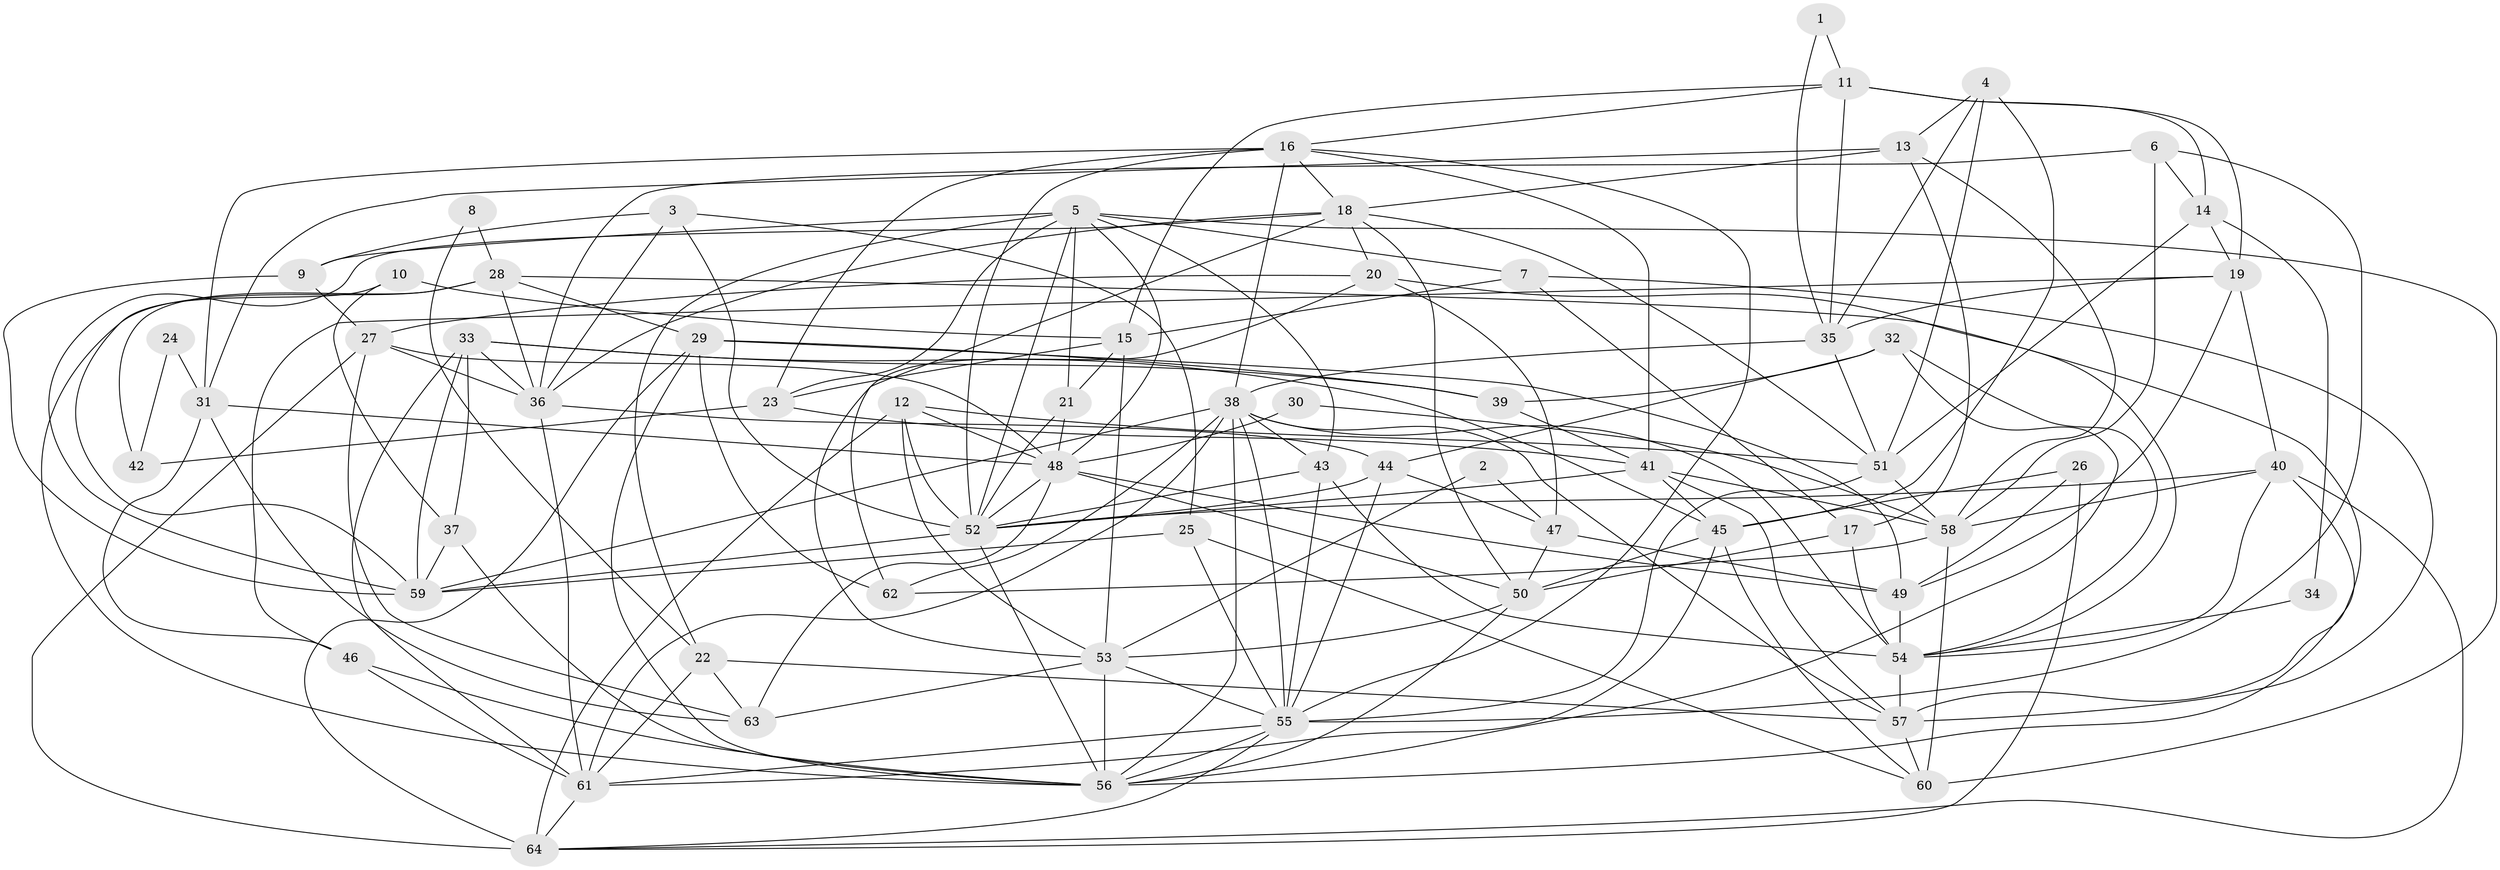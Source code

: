 // original degree distribution, {2: 0.1640625, 3: 0.203125, 4: 0.3203125, 6: 0.078125, 5: 0.1875, 7: 0.015625, 8: 0.0234375, 10: 0.0078125}
// Generated by graph-tools (version 1.1) at 2025/26/03/09/25 03:26:16]
// undirected, 64 vertices, 182 edges
graph export_dot {
graph [start="1"]
  node [color=gray90,style=filled];
  1;
  2;
  3;
  4;
  5;
  6;
  7;
  8;
  9;
  10;
  11;
  12;
  13;
  14;
  15;
  16;
  17;
  18;
  19;
  20;
  21;
  22;
  23;
  24;
  25;
  26;
  27;
  28;
  29;
  30;
  31;
  32;
  33;
  34;
  35;
  36;
  37;
  38;
  39;
  40;
  41;
  42;
  43;
  44;
  45;
  46;
  47;
  48;
  49;
  50;
  51;
  52;
  53;
  54;
  55;
  56;
  57;
  58;
  59;
  60;
  61;
  62;
  63;
  64;
  1 -- 11 [weight=1.0];
  1 -- 35 [weight=1.0];
  2 -- 47 [weight=1.0];
  2 -- 53 [weight=1.0];
  3 -- 9 [weight=1.0];
  3 -- 25 [weight=1.0];
  3 -- 36 [weight=1.0];
  3 -- 52 [weight=1.0];
  4 -- 13 [weight=1.0];
  4 -- 35 [weight=1.0];
  4 -- 45 [weight=1.0];
  4 -- 51 [weight=1.0];
  5 -- 7 [weight=1.0];
  5 -- 9 [weight=1.0];
  5 -- 21 [weight=1.0];
  5 -- 22 [weight=1.0];
  5 -- 23 [weight=1.0];
  5 -- 43 [weight=1.0];
  5 -- 48 [weight=1.0];
  5 -- 52 [weight=1.0];
  5 -- 60 [weight=1.0];
  6 -- 14 [weight=1.0];
  6 -- 36 [weight=1.0];
  6 -- 55 [weight=1.0];
  6 -- 58 [weight=1.0];
  7 -- 15 [weight=1.0];
  7 -- 17 [weight=1.0];
  7 -- 57 [weight=1.0];
  8 -- 22 [weight=1.0];
  8 -- 28 [weight=1.0];
  9 -- 27 [weight=1.0];
  9 -- 59 [weight=1.0];
  10 -- 15 [weight=1.0];
  10 -- 37 [weight=1.0];
  10 -- 59 [weight=1.0];
  11 -- 14 [weight=1.0];
  11 -- 15 [weight=1.0];
  11 -- 16 [weight=1.0];
  11 -- 19 [weight=1.0];
  11 -- 35 [weight=1.0];
  12 -- 48 [weight=1.0];
  12 -- 51 [weight=1.0];
  12 -- 52 [weight=1.0];
  12 -- 53 [weight=1.0];
  12 -- 64 [weight=1.0];
  13 -- 17 [weight=1.0];
  13 -- 18 [weight=1.0];
  13 -- 31 [weight=1.0];
  13 -- 58 [weight=1.0];
  14 -- 19 [weight=1.0];
  14 -- 34 [weight=1.0];
  14 -- 51 [weight=1.0];
  15 -- 21 [weight=1.0];
  15 -- 23 [weight=1.0];
  15 -- 53 [weight=2.0];
  16 -- 18 [weight=1.0];
  16 -- 23 [weight=1.0];
  16 -- 31 [weight=1.0];
  16 -- 38 [weight=1.0];
  16 -- 41 [weight=1.0];
  16 -- 52 [weight=1.0];
  16 -- 55 [weight=1.0];
  17 -- 50 [weight=1.0];
  17 -- 54 [weight=1.0];
  18 -- 20 [weight=1.0];
  18 -- 36 [weight=1.0];
  18 -- 50 [weight=1.0];
  18 -- 51 [weight=1.0];
  18 -- 59 [weight=1.0];
  18 -- 62 [weight=1.0];
  19 -- 35 [weight=1.0];
  19 -- 40 [weight=1.0];
  19 -- 46 [weight=1.0];
  19 -- 49 [weight=1.0];
  20 -- 27 [weight=1.0];
  20 -- 47 [weight=2.0];
  20 -- 53 [weight=1.0];
  20 -- 54 [weight=1.0];
  21 -- 48 [weight=1.0];
  21 -- 52 [weight=1.0];
  22 -- 57 [weight=1.0];
  22 -- 61 [weight=1.0];
  22 -- 63 [weight=1.0];
  23 -- 41 [weight=1.0];
  23 -- 42 [weight=1.0];
  24 -- 31 [weight=1.0];
  24 -- 42 [weight=1.0];
  25 -- 55 [weight=1.0];
  25 -- 59 [weight=1.0];
  25 -- 60 [weight=1.0];
  26 -- 45 [weight=1.0];
  26 -- 49 [weight=1.0];
  26 -- 64 [weight=1.0];
  27 -- 36 [weight=1.0];
  27 -- 48 [weight=1.0];
  27 -- 63 [weight=1.0];
  27 -- 64 [weight=1.0];
  28 -- 29 [weight=1.0];
  28 -- 36 [weight=1.0];
  28 -- 42 [weight=2.0];
  28 -- 56 [weight=1.0];
  28 -- 57 [weight=1.0];
  29 -- 39 [weight=1.0];
  29 -- 49 [weight=1.0];
  29 -- 56 [weight=1.0];
  29 -- 62 [weight=2.0];
  29 -- 64 [weight=2.0];
  30 -- 48 [weight=1.0];
  30 -- 58 [weight=1.0];
  31 -- 46 [weight=1.0];
  31 -- 48 [weight=1.0];
  31 -- 63 [weight=1.0];
  32 -- 39 [weight=1.0];
  32 -- 44 [weight=1.0];
  32 -- 54 [weight=1.0];
  32 -- 56 [weight=1.0];
  33 -- 36 [weight=1.0];
  33 -- 37 [weight=1.0];
  33 -- 39 [weight=1.0];
  33 -- 45 [weight=1.0];
  33 -- 59 [weight=1.0];
  33 -- 61 [weight=1.0];
  34 -- 54 [weight=1.0];
  35 -- 38 [weight=1.0];
  35 -- 51 [weight=1.0];
  36 -- 44 [weight=1.0];
  36 -- 61 [weight=1.0];
  37 -- 56 [weight=1.0];
  37 -- 59 [weight=1.0];
  38 -- 43 [weight=1.0];
  38 -- 54 [weight=1.0];
  38 -- 55 [weight=1.0];
  38 -- 56 [weight=1.0];
  38 -- 57 [weight=1.0];
  38 -- 59 [weight=1.0];
  38 -- 61 [weight=1.0];
  38 -- 62 [weight=1.0];
  39 -- 41 [weight=1.0];
  40 -- 52 [weight=1.0];
  40 -- 54 [weight=1.0];
  40 -- 56 [weight=1.0];
  40 -- 58 [weight=1.0];
  40 -- 64 [weight=1.0];
  41 -- 45 [weight=1.0];
  41 -- 52 [weight=2.0];
  41 -- 57 [weight=1.0];
  41 -- 58 [weight=1.0];
  43 -- 52 [weight=1.0];
  43 -- 54 [weight=1.0];
  43 -- 55 [weight=1.0];
  44 -- 47 [weight=1.0];
  44 -- 52 [weight=1.0];
  44 -- 55 [weight=1.0];
  45 -- 50 [weight=1.0];
  45 -- 60 [weight=1.0];
  45 -- 61 [weight=1.0];
  46 -- 56 [weight=1.0];
  46 -- 61 [weight=1.0];
  47 -- 49 [weight=1.0];
  47 -- 50 [weight=1.0];
  48 -- 49 [weight=1.0];
  48 -- 50 [weight=1.0];
  48 -- 52 [weight=1.0];
  48 -- 63 [weight=1.0];
  49 -- 54 [weight=1.0];
  50 -- 53 [weight=1.0];
  50 -- 56 [weight=1.0];
  51 -- 55 [weight=1.0];
  51 -- 58 [weight=1.0];
  52 -- 56 [weight=1.0];
  52 -- 59 [weight=1.0];
  53 -- 55 [weight=2.0];
  53 -- 56 [weight=1.0];
  53 -- 63 [weight=1.0];
  54 -- 57 [weight=1.0];
  55 -- 56 [weight=1.0];
  55 -- 61 [weight=1.0];
  55 -- 64 [weight=1.0];
  57 -- 60 [weight=1.0];
  58 -- 60 [weight=2.0];
  58 -- 62 [weight=1.0];
  61 -- 64 [weight=1.0];
}
